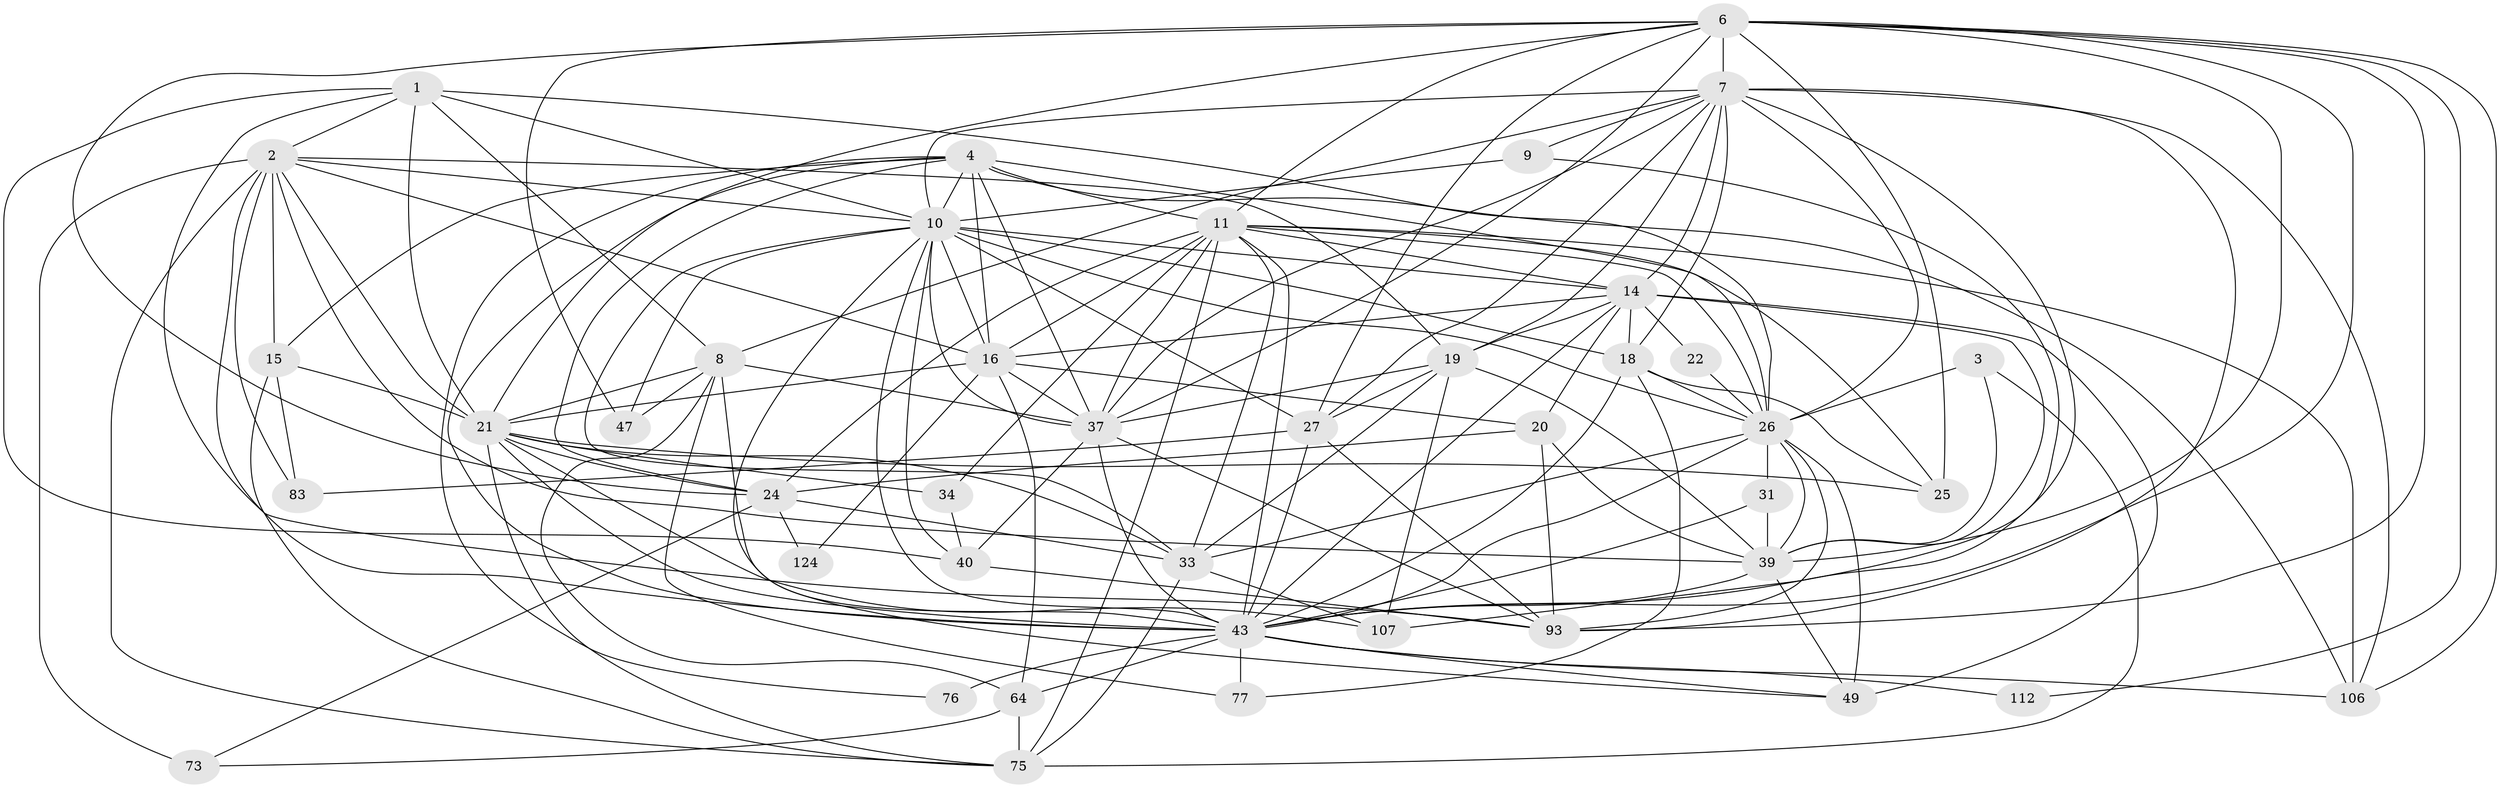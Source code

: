 // original degree distribution, {3: 0.24475524475524477, 6: 0.07692307692307693, 4: 0.23076923076923078, 2: 0.16083916083916083, 5: 0.23776223776223776, 8: 0.027972027972027972, 7: 0.02097902097902098}
// Generated by graph-tools (version 1.1) at 2025/18/03/04/25 18:18:37]
// undirected, 42 vertices, 152 edges
graph export_dot {
graph [start="1"]
  node [color=gray90,style=filled];
  1 [super="+72+102"];
  2 [super="+98+5"];
  3 [super="+57"];
  4 [super="+74+52"];
  6 [super="+66+50+89"];
  7 [super="+17+71+12"];
  8 [super="+59+120"];
  9 [super="+51"];
  10 [super="+29+23+101+115"];
  11 [super="+13+45+60"];
  14 [super="+104+38+58+117"];
  15 [super="+116+35"];
  16 [super="+121+88+28+108"];
  18 [super="+92"];
  19 [super="+41+119"];
  20 [super="+110+56"];
  21 [super="+36+111+127"];
  22;
  24 [super="+105"];
  25 [super="+42"];
  26 [super="+32+46+61+113"];
  27 [super="+109+100+44+114"];
  31 [super="+54+90"];
  33 [super="+96"];
  34;
  37 [super="+130+63"];
  39 [super="+86+53+118"];
  40 [super="+134"];
  43 [super="+81+69+85"];
  47;
  49 [super="+139"];
  64 [super="+95"];
  73;
  75 [super="+87+99"];
  76 [super="+97+79"];
  77;
  83;
  93 [super="+94"];
  106 [super="+129"];
  107 [super="+122"];
  112;
  124;
  1 -- 8;
  1 -- 93;
  1 -- 10 [weight=2];
  1 -- 40;
  1 -- 26 [weight=2];
  1 -- 21;
  1 -- 2;
  2 -- 15;
  2 -- 43 [weight=2];
  2 -- 75 [weight=2];
  2 -- 10 [weight=2];
  2 -- 16;
  2 -- 21;
  2 -- 39;
  2 -- 73;
  2 -- 19;
  2 -- 83;
  3 -- 75 [weight=2];
  3 -- 26;
  3 -- 39;
  4 -- 24;
  4 -- 43;
  4 -- 10 [weight=3];
  4 -- 106;
  4 -- 76;
  4 -- 16;
  4 -- 26;
  4 -- 11 [weight=2];
  4 -- 37;
  4 -- 15;
  6 -- 37;
  6 -- 93;
  6 -- 47;
  6 -- 27;
  6 -- 106;
  6 -- 43;
  6 -- 11;
  6 -- 112;
  6 -- 25;
  6 -- 39;
  6 -- 7;
  6 -- 21;
  6 -- 24;
  7 -- 18 [weight=2];
  7 -- 9;
  7 -- 106;
  7 -- 43;
  7 -- 93;
  7 -- 10;
  7 -- 19;
  7 -- 8;
  7 -- 26;
  7 -- 27;
  7 -- 14;
  7 -- 37;
  8 -- 47;
  8 -- 64;
  8 -- 77;
  8 -- 37;
  8 -- 21;
  8 -- 43;
  9 -- 10;
  9 -- 107;
  10 -- 33;
  10 -- 37;
  10 -- 40;
  10 -- 43 [weight=2];
  10 -- 18;
  10 -- 49;
  10 -- 26 [weight=2];
  10 -- 16 [weight=2];
  10 -- 14;
  10 -- 47;
  10 -- 27;
  11 -- 26;
  11 -- 75;
  11 -- 14 [weight=2];
  11 -- 37 [weight=2];
  11 -- 43;
  11 -- 34;
  11 -- 25;
  11 -- 16;
  11 -- 33;
  11 -- 106;
  11 -- 24;
  14 -- 49;
  14 -- 19 [weight=2];
  14 -- 43;
  14 -- 16 [weight=2];
  14 -- 18;
  14 -- 20;
  14 -- 22;
  14 -- 39 [weight=2];
  15 -- 83;
  15 -- 75;
  15 -- 21;
  16 -- 64;
  16 -- 37 [weight=2];
  16 -- 21;
  16 -- 124;
  16 -- 20;
  18 -- 25;
  18 -- 77;
  18 -- 26;
  18 -- 43;
  19 -- 37;
  19 -- 33;
  19 -- 107;
  19 -- 27;
  19 -- 39;
  20 -- 39;
  20 -- 93;
  20 -- 24;
  21 -- 33;
  21 -- 34;
  21 -- 107;
  21 -- 25;
  21 -- 43;
  21 -- 75;
  21 -- 24;
  22 -- 26;
  24 -- 73;
  24 -- 33;
  24 -- 124;
  26 -- 39 [weight=2];
  26 -- 33;
  26 -- 49 [weight=2];
  26 -- 43;
  26 -- 93;
  26 -- 31;
  27 -- 93;
  27 -- 83;
  27 -- 43;
  31 -- 39 [weight=4];
  31 -- 43;
  33 -- 75;
  33 -- 107;
  34 -- 40;
  37 -- 40 [weight=2];
  37 -- 93;
  37 -- 43;
  39 -- 49;
  39 -- 43;
  40 -- 93;
  43 -- 64;
  43 -- 76 [weight=3];
  43 -- 77;
  43 -- 112;
  43 -- 49;
  43 -- 106;
  64 -- 73;
  64 -- 75;
}
